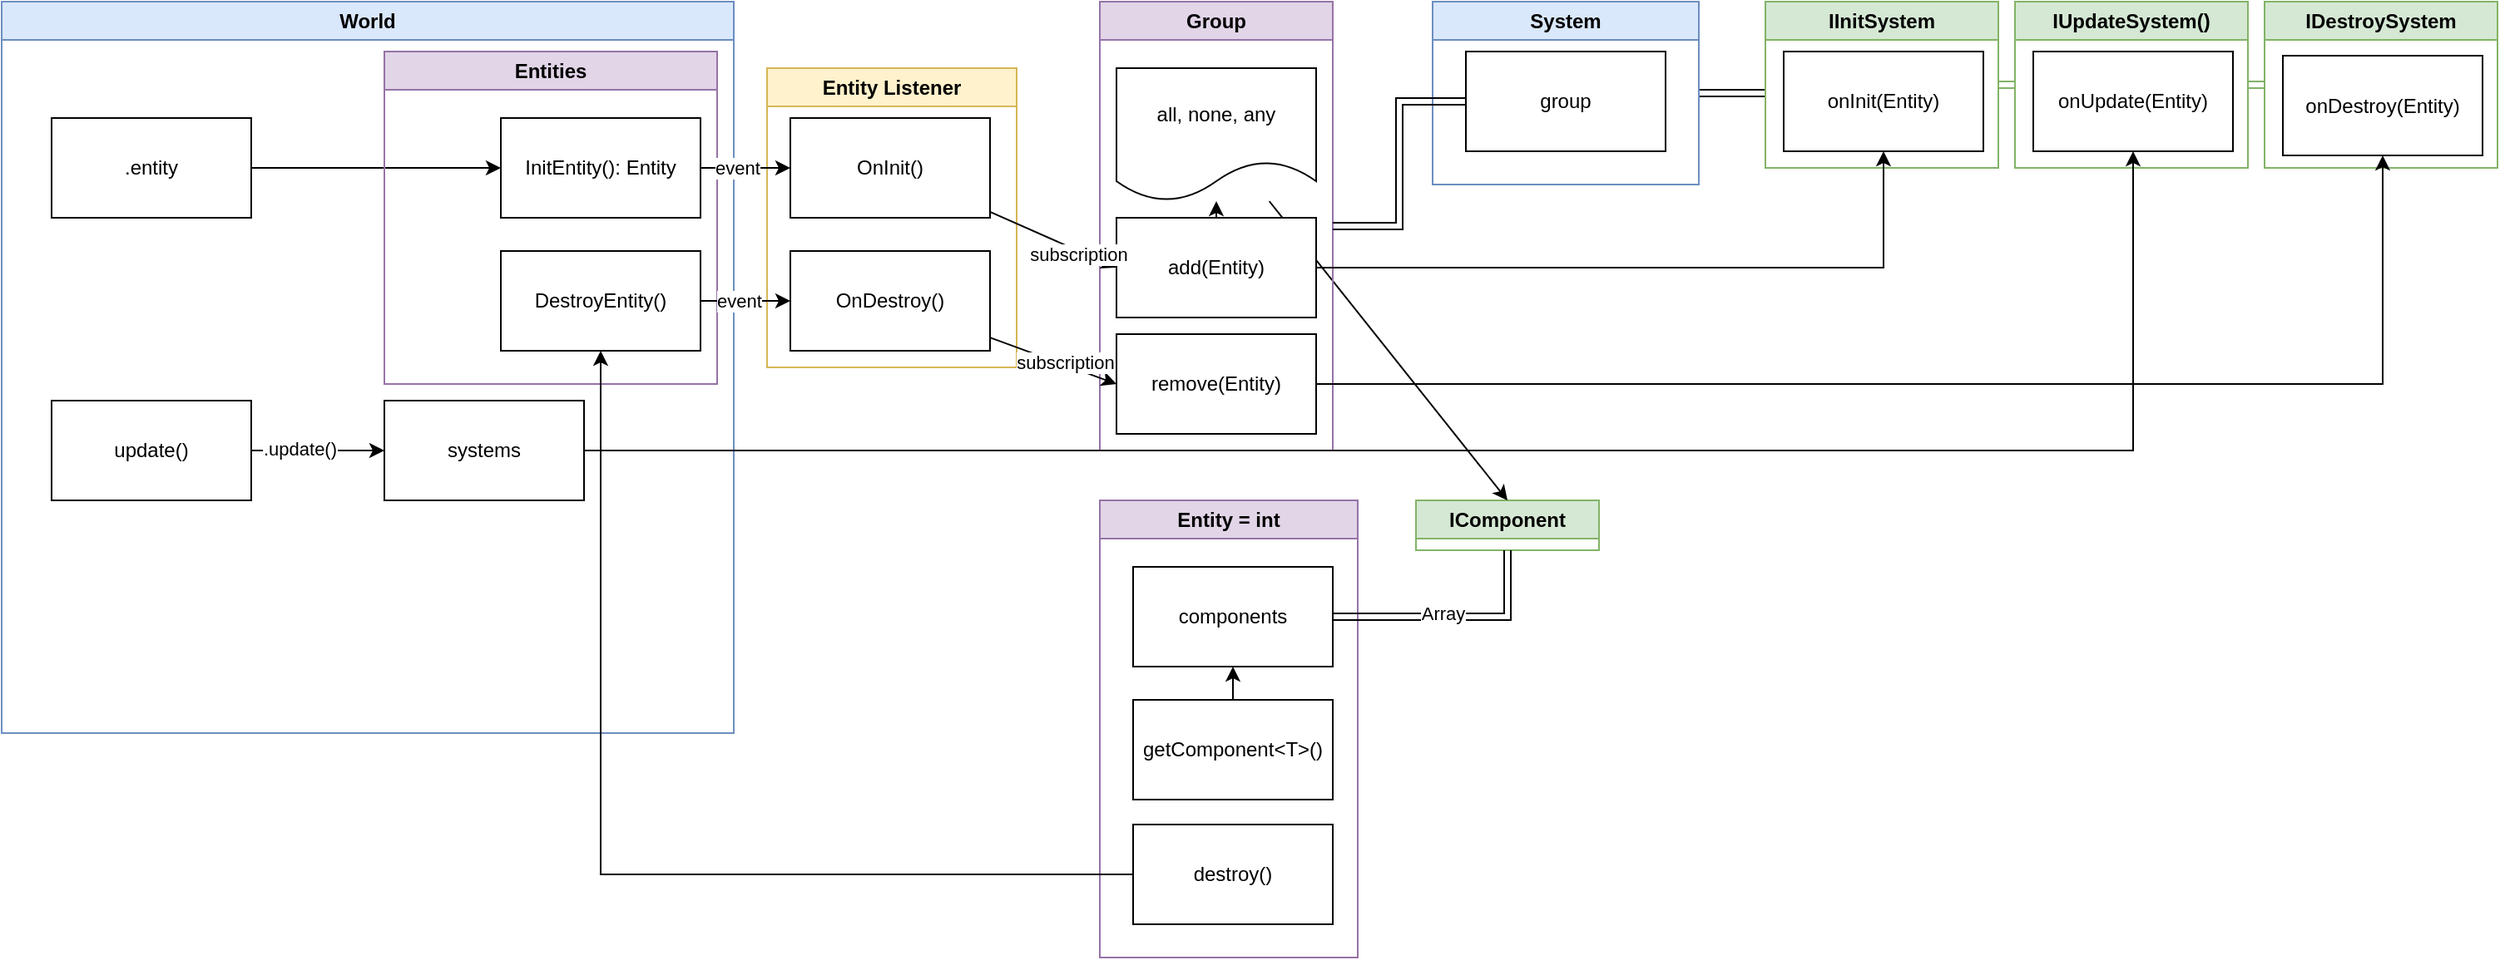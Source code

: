 <mxfile version="20.8.11" type="github">
  <diagram name="Страница 1" id="NBx043L_5w2StL78OvUL">
    <mxGraphModel dx="1877" dy="541" grid="1" gridSize="10" guides="1" tooltips="1" connect="1" arrows="1" fold="1" page="1" pageScale="1" pageWidth="827" pageHeight="1169" math="0" shadow="0">
      <root>
        <mxCell id="0" />
        <mxCell id="1" parent="0" />
        <mxCell id="bAHlhpzNJxMVu7dpJOnl-43" value="Entity Listener" style="swimlane;whiteSpace=wrap;html=1;fillColor=#fff2cc;strokeColor=#d6b656;" parent="1" vertex="1">
          <mxGeometry x="310" y="70" width="150" height="180" as="geometry">
            <mxRectangle x="300" y="440" width="120" height="30" as="alternateBounds" />
          </mxGeometry>
        </mxCell>
        <mxCell id="bAHlhpzNJxMVu7dpJOnl-44" value="OnInit()" style="whiteSpace=wrap;html=1;" parent="bAHlhpzNJxMVu7dpJOnl-43" vertex="1">
          <mxGeometry x="14" y="30" width="120" height="60" as="geometry" />
        </mxCell>
        <mxCell id="bAHlhpzNJxMVu7dpJOnl-46" value="OnDestroy()" style="whiteSpace=wrap;html=1;" parent="bAHlhpzNJxMVu7dpJOnl-43" vertex="1">
          <mxGeometry x="14" y="110" width="120" height="60" as="geometry" />
        </mxCell>
        <mxCell id="bAHlhpzNJxMVu7dpJOnl-59" value="World" style="swimlane;whiteSpace=wrap;html=1;fillColor=#dae8fc;strokeColor=#6c8ebf;" parent="1" vertex="1">
          <mxGeometry x="-150" y="30" width="440" height="440" as="geometry">
            <mxRectangle x="30" y="440" width="70" height="30" as="alternateBounds" />
          </mxGeometry>
        </mxCell>
        <mxCell id="bAHlhpzNJxMVu7dpJOnl-96" style="edgeStyle=none;rounded=0;orthogonalLoop=1;jettySize=auto;html=1;elbow=vertical;" parent="bAHlhpzNJxMVu7dpJOnl-59" source="bAHlhpzNJxMVu7dpJOnl-95" target="bAHlhpzNJxMVu7dpJOnl-60" edge="1">
          <mxGeometry relative="1" as="geometry" />
        </mxCell>
        <mxCell id="bAHlhpzNJxMVu7dpJOnl-95" value=".entity" style="whiteSpace=wrap;html=1;" parent="bAHlhpzNJxMVu7dpJOnl-59" vertex="1">
          <mxGeometry x="30" y="70" width="120" height="60" as="geometry" />
        </mxCell>
        <mxCell id="bAHlhpzNJxMVu7dpJOnl-101" value="Entities" style="swimlane;whiteSpace=wrap;html=1;startSize=23;fillColor=#e1d5e7;strokeColor=#9673a6;" parent="bAHlhpzNJxMVu7dpJOnl-59" vertex="1">
          <mxGeometry x="230" y="30" width="200" height="200" as="geometry" />
        </mxCell>
        <mxCell id="bAHlhpzNJxMVu7dpJOnl-64" value="DestroyEntity()" style="whiteSpace=wrap;html=1;" parent="bAHlhpzNJxMVu7dpJOnl-101" vertex="1">
          <mxGeometry x="70" y="120" width="120" height="60" as="geometry" />
        </mxCell>
        <mxCell id="bAHlhpzNJxMVu7dpJOnl-60" value="InitEntity(): Entity" style="whiteSpace=wrap;html=1;" parent="bAHlhpzNJxMVu7dpJOnl-101" vertex="1">
          <mxGeometry x="70" y="40" width="120" height="60" as="geometry" />
        </mxCell>
        <mxCell id="bAHlhpzNJxMVu7dpJOnl-114" style="edgeStyle=orthogonalEdgeStyle;rounded=0;orthogonalLoop=1;jettySize=auto;html=1;" parent="bAHlhpzNJxMVu7dpJOnl-59" source="bAHlhpzNJxMVu7dpJOnl-111" target="bAHlhpzNJxMVu7dpJOnl-113" edge="1">
          <mxGeometry relative="1" as="geometry" />
        </mxCell>
        <mxCell id="bAHlhpzNJxMVu7dpJOnl-117" value=".update()" style="edgeLabel;html=1;align=center;verticalAlign=middle;resizable=0;points=[];" parent="bAHlhpzNJxMVu7dpJOnl-114" vertex="1" connectable="0">
          <mxGeometry x="-0.286" y="1" relative="1" as="geometry">
            <mxPoint as="offset" />
          </mxGeometry>
        </mxCell>
        <mxCell id="bAHlhpzNJxMVu7dpJOnl-111" value="update()" style="whiteSpace=wrap;html=1;" parent="bAHlhpzNJxMVu7dpJOnl-59" vertex="1">
          <mxGeometry x="30" y="240" width="120" height="60" as="geometry" />
        </mxCell>
        <mxCell id="bAHlhpzNJxMVu7dpJOnl-113" value="systems" style="whiteSpace=wrap;html=1;" parent="bAHlhpzNJxMVu7dpJOnl-59" vertex="1">
          <mxGeometry x="230" y="240" width="120" height="60" as="geometry" />
        </mxCell>
        <mxCell id="bAHlhpzNJxMVu7dpJOnl-61" style="edgeStyle=none;rounded=0;orthogonalLoop=1;jettySize=auto;html=1;entryX=0;entryY=0.5;entryDx=0;entryDy=0;elbow=vertical;" parent="1" source="bAHlhpzNJxMVu7dpJOnl-60" target="bAHlhpzNJxMVu7dpJOnl-44" edge="1">
          <mxGeometry relative="1" as="geometry" />
        </mxCell>
        <mxCell id="bAHlhpzNJxMVu7dpJOnl-63" value="event" style="edgeLabel;html=1;align=center;verticalAlign=middle;resizable=0;points=[];" parent="bAHlhpzNJxMVu7dpJOnl-61" vertex="1" connectable="0">
          <mxGeometry x="0.123" relative="1" as="geometry">
            <mxPoint x="-9" as="offset" />
          </mxGeometry>
        </mxCell>
        <mxCell id="bAHlhpzNJxMVu7dpJOnl-65" style="edgeStyle=none;rounded=0;orthogonalLoop=1;jettySize=auto;html=1;entryX=0;entryY=0.5;entryDx=0;entryDy=0;elbow=vertical;" parent="1" source="bAHlhpzNJxMVu7dpJOnl-64" target="bAHlhpzNJxMVu7dpJOnl-46" edge="1">
          <mxGeometry relative="1" as="geometry" />
        </mxCell>
        <mxCell id="bAHlhpzNJxMVu7dpJOnl-66" value="event" style="edgeLabel;html=1;align=center;verticalAlign=middle;resizable=0;points=[];" parent="bAHlhpzNJxMVu7dpJOnl-65" vertex="1" connectable="0">
          <mxGeometry x="0.284" y="-2" relative="1" as="geometry">
            <mxPoint x="-12" y="-2" as="offset" />
          </mxGeometry>
        </mxCell>
        <mxCell id="bAHlhpzNJxMVu7dpJOnl-141" style="edgeStyle=orthogonalEdgeStyle;rounded=0;orthogonalLoop=1;jettySize=auto;html=1;exitX=1;exitY=0.5;exitDx=0;exitDy=0;shape=link;" parent="1" source="bAHlhpzNJxMVu7dpJOnl-68" edge="1">
          <mxGeometry relative="1" as="geometry">
            <mxPoint x="910" y="85" as="targetPoint" />
          </mxGeometry>
        </mxCell>
        <mxCell id="bAHlhpzNJxMVu7dpJOnl-68" value="System" style="swimlane;whiteSpace=wrap;html=1;fillColor=#dae8fc;strokeColor=#6c8ebf;" parent="1" vertex="1">
          <mxGeometry x="710" y="30" width="160" height="110" as="geometry">
            <mxRectangle x="470" y="440" width="90" height="30" as="alternateBounds" />
          </mxGeometry>
        </mxCell>
        <mxCell id="bAHlhpzNJxMVu7dpJOnl-120" value="group" style="whiteSpace=wrap;html=1;" parent="bAHlhpzNJxMVu7dpJOnl-68" vertex="1">
          <mxGeometry x="20" y="30" width="120" height="60" as="geometry" />
        </mxCell>
        <mxCell id="bAHlhpzNJxMVu7dpJOnl-87" value="Entity = int" style="swimlane;whiteSpace=wrap;html=1;startSize=23;fillColor=#e1d5e7;strokeColor=#9673a6;" parent="1" vertex="1">
          <mxGeometry x="510" y="330" width="155" height="275" as="geometry" />
        </mxCell>
        <mxCell id="bAHlhpzNJxMVu7dpJOnl-89" value="components" style="whiteSpace=wrap;html=1;" parent="bAHlhpzNJxMVu7dpJOnl-87" vertex="1">
          <mxGeometry x="20" y="40" width="120" height="60" as="geometry" />
        </mxCell>
        <mxCell id="bAHlhpzNJxMVu7dpJOnl-94" style="edgeStyle=none;rounded=0;orthogonalLoop=1;jettySize=auto;html=1;entryX=0.5;entryY=1;entryDx=0;entryDy=0;elbow=vertical;" parent="bAHlhpzNJxMVu7dpJOnl-87" source="bAHlhpzNJxMVu7dpJOnl-93" target="bAHlhpzNJxMVu7dpJOnl-89" edge="1">
          <mxGeometry relative="1" as="geometry" />
        </mxCell>
        <mxCell id="bAHlhpzNJxMVu7dpJOnl-93" value="getComponent&amp;lt;T&amp;gt;()" style="whiteSpace=wrap;html=1;" parent="bAHlhpzNJxMVu7dpJOnl-87" vertex="1">
          <mxGeometry x="20" y="120" width="120" height="60" as="geometry" />
        </mxCell>
        <mxCell id="bAHlhpzNJxMVu7dpJOnl-104" value="destroy()" style="whiteSpace=wrap;html=1;" parent="bAHlhpzNJxMVu7dpJOnl-87" vertex="1">
          <mxGeometry x="20" y="195" width="120" height="60" as="geometry" />
        </mxCell>
        <mxCell id="bAHlhpzNJxMVu7dpJOnl-88" value="IComponent" style="swimlane;whiteSpace=wrap;html=1;fillColor=#d5e8d4;strokeColor=#82b366;" parent="1" vertex="1" collapsed="1">
          <mxGeometry x="700" y="330" width="110" height="30" as="geometry">
            <mxRectangle x="700" y="330" width="200" height="200" as="alternateBounds" />
          </mxGeometry>
        </mxCell>
        <mxCell id="bAHlhpzNJxMVu7dpJOnl-91" style="edgeStyle=orthogonalEdgeStyle;rounded=0;orthogonalLoop=1;jettySize=auto;html=1;entryX=0.5;entryY=1;entryDx=0;entryDy=0;elbow=vertical;shape=link;exitX=1;exitY=0.5;exitDx=0;exitDy=0;" parent="1" source="bAHlhpzNJxMVu7dpJOnl-89" target="bAHlhpzNJxMVu7dpJOnl-88" edge="1">
          <mxGeometry relative="1" as="geometry" />
        </mxCell>
        <mxCell id="bAHlhpzNJxMVu7dpJOnl-92" value="Array" style="edgeLabel;html=1;align=center;verticalAlign=middle;resizable=0;points=[];" parent="bAHlhpzNJxMVu7dpJOnl-91" vertex="1" connectable="0">
          <mxGeometry x="0.088" y="-2" relative="1" as="geometry">
            <mxPoint x="-13" y="-4" as="offset" />
          </mxGeometry>
        </mxCell>
        <mxCell id="bAHlhpzNJxMVu7dpJOnl-98" style="edgeStyle=none;rounded=0;orthogonalLoop=1;jettySize=auto;html=1;entryX=0.5;entryY=0;entryDx=0;entryDy=0;elbow=vertical;" parent="1" source="bAHlhpzNJxMVu7dpJOnl-74" target="bAHlhpzNJxMVu7dpJOnl-88" edge="1">
          <mxGeometry relative="1" as="geometry" />
        </mxCell>
        <mxCell id="bAHlhpzNJxMVu7dpJOnl-107" style="rounded=0;orthogonalLoop=1;jettySize=auto;html=1;entryX=0.5;entryY=1;entryDx=0;entryDy=0;edgeStyle=orthogonalEdgeStyle;" parent="1" source="bAHlhpzNJxMVu7dpJOnl-104" target="bAHlhpzNJxMVu7dpJOnl-64" edge="1">
          <mxGeometry relative="1" as="geometry" />
        </mxCell>
        <mxCell id="bAHlhpzNJxMVu7dpJOnl-72" value="Group" style="swimlane;whiteSpace=wrap;html=1;startSize=23;fillColor=#e1d5e7;strokeColor=#9673a6;" parent="1" vertex="1">
          <mxGeometry x="510" y="30" width="140" height="270" as="geometry">
            <mxRectangle x="10" y="30" width="80" height="30" as="alternateBounds" />
          </mxGeometry>
        </mxCell>
        <mxCell id="bAHlhpzNJxMVu7dpJOnl-74" value="all, none, any" style="shape=document;whiteSpace=wrap;html=1;boundedLbl=1;" parent="bAHlhpzNJxMVu7dpJOnl-72" vertex="1">
          <mxGeometry x="10" y="40" width="120" height="80" as="geometry" />
        </mxCell>
        <mxCell id="bAHlhpzNJxMVu7dpJOnl-99" style="edgeStyle=none;rounded=0;orthogonalLoop=1;jettySize=auto;html=1;elbow=vertical;" parent="bAHlhpzNJxMVu7dpJOnl-72" source="bAHlhpzNJxMVu7dpJOnl-76" target="bAHlhpzNJxMVu7dpJOnl-74" edge="1">
          <mxGeometry relative="1" as="geometry" />
        </mxCell>
        <mxCell id="bAHlhpzNJxMVu7dpJOnl-76" value="add(Entity)" style="whiteSpace=wrap;html=1;" parent="bAHlhpzNJxMVu7dpJOnl-72" vertex="1">
          <mxGeometry x="10" y="130" width="120" height="60" as="geometry" />
        </mxCell>
        <mxCell id="bAHlhpzNJxMVu7dpJOnl-77" value="remove(Entity)" style="whiteSpace=wrap;html=1;" parent="bAHlhpzNJxMVu7dpJOnl-72" vertex="1">
          <mxGeometry x="10" y="200" width="120" height="60" as="geometry" />
        </mxCell>
        <mxCell id="bAHlhpzNJxMVu7dpJOnl-78" style="edgeStyle=none;rounded=0;orthogonalLoop=1;jettySize=auto;html=1;entryX=0;entryY=0.5;entryDx=0;entryDy=0;elbow=vertical;" parent="1" source="bAHlhpzNJxMVu7dpJOnl-44" target="bAHlhpzNJxMVu7dpJOnl-76" edge="1">
          <mxGeometry relative="1" as="geometry" />
        </mxCell>
        <mxCell id="bAHlhpzNJxMVu7dpJOnl-80" value="subscription" style="edgeLabel;html=1;align=center;verticalAlign=middle;resizable=0;points=[];" parent="bAHlhpzNJxMVu7dpJOnl-78" vertex="1" connectable="0">
          <mxGeometry x="0.391" y="-2" relative="1" as="geometry">
            <mxPoint as="offset" />
          </mxGeometry>
        </mxCell>
        <mxCell id="bAHlhpzNJxMVu7dpJOnl-79" style="edgeStyle=none;rounded=0;orthogonalLoop=1;jettySize=auto;html=1;entryX=0;entryY=0.5;entryDx=0;entryDy=0;elbow=vertical;" parent="1" source="bAHlhpzNJxMVu7dpJOnl-46" target="bAHlhpzNJxMVu7dpJOnl-77" edge="1">
          <mxGeometry relative="1" as="geometry" />
        </mxCell>
        <mxCell id="bAHlhpzNJxMVu7dpJOnl-81" value="subscription" style="edgeLabel;html=1;align=center;verticalAlign=middle;resizable=0;points=[];" parent="bAHlhpzNJxMVu7dpJOnl-79" vertex="1" connectable="0">
          <mxGeometry x="0.16" y="2" relative="1" as="geometry">
            <mxPoint as="offset" />
          </mxGeometry>
        </mxCell>
        <mxCell id="bAHlhpzNJxMVu7dpJOnl-121" style="edgeStyle=orthogonalEdgeStyle;rounded=0;orthogonalLoop=1;jettySize=auto;html=1;entryX=1;entryY=0.5;entryDx=0;entryDy=0;shape=link;" parent="1" source="bAHlhpzNJxMVu7dpJOnl-120" target="bAHlhpzNJxMVu7dpJOnl-72" edge="1">
          <mxGeometry relative="1" as="geometry" />
        </mxCell>
        <mxCell id="bAHlhpzNJxMVu7dpJOnl-142" style="edgeStyle=orthogonalEdgeStyle;shape=link;rounded=0;orthogonalLoop=1;jettySize=auto;html=1;exitX=1;exitY=0.5;exitDx=0;exitDy=0;entryX=0;entryY=0.5;entryDx=0;entryDy=0;fillColor=#d5e8d4;strokeColor=#82b366;" parent="1" source="bAHlhpzNJxMVu7dpJOnl-122" target="bAHlhpzNJxMVu7dpJOnl-123" edge="1">
          <mxGeometry relative="1" as="geometry" />
        </mxCell>
        <mxCell id="bAHlhpzNJxMVu7dpJOnl-122" value="IInitSystem" style="swimlane;whiteSpace=wrap;html=1;fillColor=#d5e8d4;strokeColor=#82b366;" parent="1" vertex="1">
          <mxGeometry x="910" y="30" width="140" height="100" as="geometry" />
        </mxCell>
        <mxCell id="bAHlhpzNJxMVu7dpJOnl-134" value="onInit(Entity)" style="whiteSpace=wrap;html=1;" parent="bAHlhpzNJxMVu7dpJOnl-122" vertex="1">
          <mxGeometry x="11" y="30" width="120" height="60" as="geometry" />
        </mxCell>
        <mxCell id="bAHlhpzNJxMVu7dpJOnl-143" style="edgeStyle=orthogonalEdgeStyle;shape=link;rounded=0;orthogonalLoop=1;jettySize=auto;html=1;exitX=1;exitY=0.5;exitDx=0;exitDy=0;entryX=0;entryY=0.5;entryDx=0;entryDy=0;fillColor=#d5e8d4;strokeColor=#82b366;" parent="1" source="bAHlhpzNJxMVu7dpJOnl-123" target="bAHlhpzNJxMVu7dpJOnl-124" edge="1">
          <mxGeometry relative="1" as="geometry" />
        </mxCell>
        <mxCell id="bAHlhpzNJxMVu7dpJOnl-123" value="IUpdateSystem()" style="swimlane;whiteSpace=wrap;html=1;fillColor=#d5e8d4;strokeColor=#82b366;" parent="1" vertex="1">
          <mxGeometry x="1060" y="30" width="140" height="100" as="geometry" />
        </mxCell>
        <mxCell id="bAHlhpzNJxMVu7dpJOnl-85" value="onUpdate(Entity)" style="whiteSpace=wrap;html=1;" parent="bAHlhpzNJxMVu7dpJOnl-123" vertex="1">
          <mxGeometry x="11" y="30" width="120" height="60" as="geometry" />
        </mxCell>
        <mxCell id="bAHlhpzNJxMVu7dpJOnl-124" value="IDestroySystem" style="swimlane;whiteSpace=wrap;html=1;fillColor=#d5e8d4;strokeColor=#82b366;" parent="1" vertex="1">
          <mxGeometry x="1210" y="30" width="140" height="100" as="geometry" />
        </mxCell>
        <mxCell id="bAHlhpzNJxMVu7dpJOnl-135" value="onDestroy(Entity)" style="whiteSpace=wrap;html=1;" parent="bAHlhpzNJxMVu7dpJOnl-124" vertex="1">
          <mxGeometry x="11" y="32.5" width="120" height="60" as="geometry" />
        </mxCell>
        <mxCell id="bAHlhpzNJxMVu7dpJOnl-137" style="edgeStyle=orthogonalEdgeStyle;rounded=0;orthogonalLoop=1;jettySize=auto;html=1;entryX=0.5;entryY=1;entryDx=0;entryDy=0;" parent="1" source="bAHlhpzNJxMVu7dpJOnl-113" target="bAHlhpzNJxMVu7dpJOnl-85" edge="1">
          <mxGeometry relative="1" as="geometry" />
        </mxCell>
        <mxCell id="bAHlhpzNJxMVu7dpJOnl-138" style="edgeStyle=orthogonalEdgeStyle;rounded=0;orthogonalLoop=1;jettySize=auto;html=1;entryX=0.5;entryY=1;entryDx=0;entryDy=0;" parent="1" source="bAHlhpzNJxMVu7dpJOnl-76" target="bAHlhpzNJxMVu7dpJOnl-134" edge="1">
          <mxGeometry relative="1" as="geometry" />
        </mxCell>
        <mxCell id="bAHlhpzNJxMVu7dpJOnl-139" style="edgeStyle=orthogonalEdgeStyle;rounded=0;orthogonalLoop=1;jettySize=auto;html=1;entryX=0.5;entryY=1;entryDx=0;entryDy=0;" parent="1" source="bAHlhpzNJxMVu7dpJOnl-77" target="bAHlhpzNJxMVu7dpJOnl-135" edge="1">
          <mxGeometry relative="1" as="geometry" />
        </mxCell>
      </root>
    </mxGraphModel>
  </diagram>
</mxfile>
